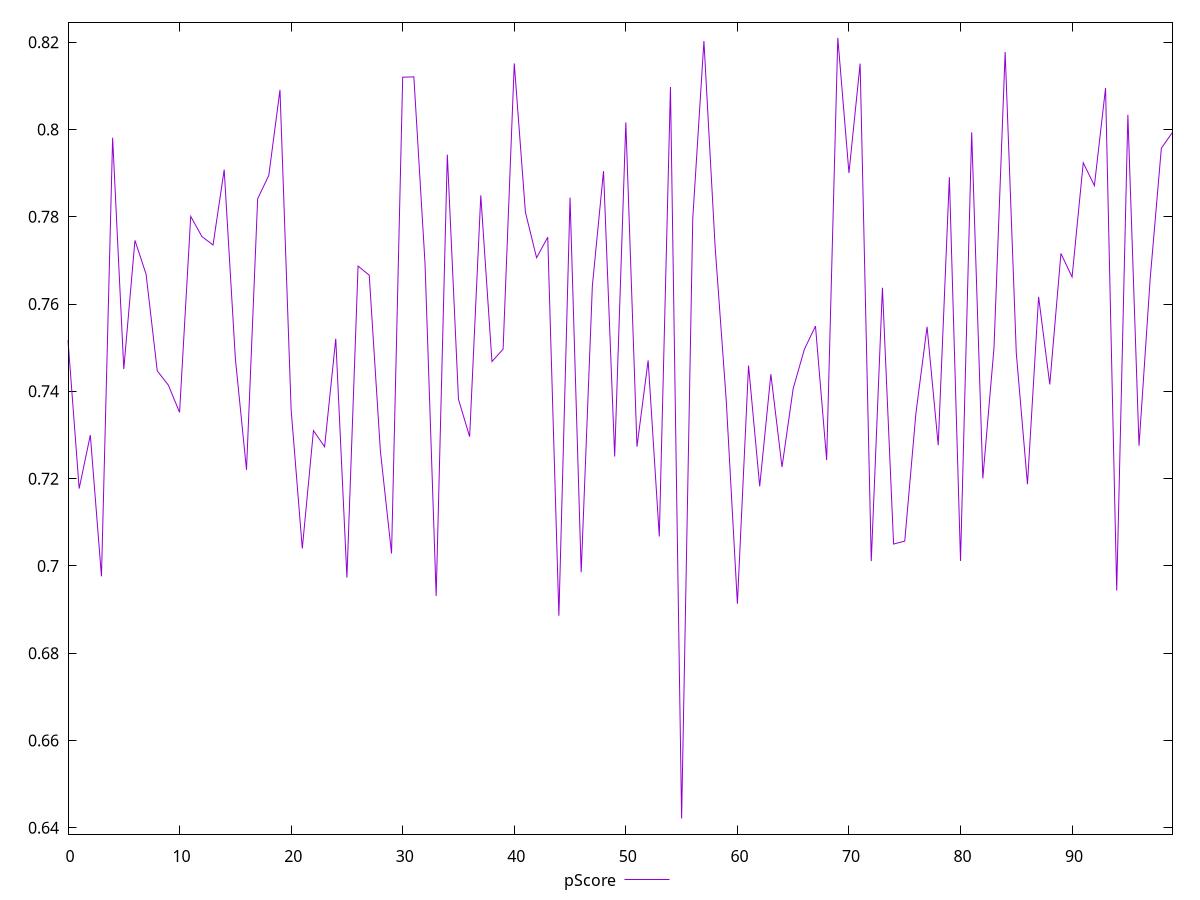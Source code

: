 reset

$pScore <<EOF
0 0.7517120915298938
1 0.7177314163995102
2 0.7299821109398371
3 0.697618121019752
4 0.7981154037396924
5 0.7451242400238117
6 0.7745992395056109
7 0.7668420624932166
8 0.7447020877955904
9 0.741404260942668
10 0.7351902550892095
11 0.7801020275425313
12 0.7754773675842704
13 0.7735451876970258
14 0.7907966219284894
15 0.7475292909327065
16 0.7220261191945136
17 0.7841401518734229
18 0.7895057671318935
19 0.8090765059481579
20 0.7358216447871653
21 0.703989757224281
22 0.7310004486291728
23 0.72731218294438
24 0.7520468667759372
25 0.6973295488629265
26 0.7687084056939175
27 0.766616994117868
28 0.7263329746339828
29 0.7028500775056958
30 0.8119899678220972
31 0.8120699325477401
32 0.7693825573719559
33 0.693123269597258
34 0.7942451675070612
35 0.7381622912827928
36 0.7296185941799551
37 0.7849206955465967
38 0.7468345915128304
39 0.749686140069594
40 0.8151435152296584
41 0.781049692292517
42 0.7706227597001525
43 0.7753265330650587
44 0.6885885763495713
45 0.784398610960729
46 0.6985417747587792
47 0.7641432010645074
48 0.7904696282564031
49 0.7250683660704627
50 0.8016314402328204
51 0.7273186860873297
52 0.7470970865386741
53 0.7067386526513177
54 0.8097394992913505
55 0.6421197265836294
56 0.7796143296522253
57 0.8202773522611946
58 0.7732938525090236
59 0.7379360011732872
60 0.6913403180621533
61 0.7459081837908466
62 0.718230456928469
63 0.7439303966071562
64 0.7226588956790261
65 0.740634235933918
66 0.7496110743730102
67 0.7549483953096742
68 0.7242668487369281
69 0.8209930466201878
70 0.7900365942491103
71 0.815107249117039
72 0.7010947318944891
73 0.7637398522846448
74 0.7050141407518751
75 0.7056846448568359
76 0.7349225697436195
77 0.754804136864466
78 0.7276638746049341
79 0.7890801625760216
80 0.7011417200720749
81 0.7993471243281988
82 0.7200633850489662
83 0.7499416834114778
84 0.8177746665392114
85 0.7487273621356373
86 0.7187216636396017
87 0.7616560010298321
88 0.74159549880609
89 0.7715918610625094
90 0.7662113933694923
91 0.7923772872479116
92 0.7871566603811977
93 0.8095071645775871
94 0.6943560506978654
95 0.8033783423966
96 0.7275344036010565
97 0.7658298761166222
98 0.7957148164494624
99 0.799362732356554
EOF

set key outside below
set xrange [0:99]
set yrange [0.6385422601828982:0.824570513020919]
set trange [0.6385422601828982:0.824570513020919]
set terminal svg size 640, 500 enhanced background rgb 'white'
set output "report_00025_2021-02-22T21:38:55.199Z/largest-contentful-paint/samples/pages+cached+noadtech+nomedia+nocss/pScore/values.svg"

plot $pScore title "pScore" with line

reset
